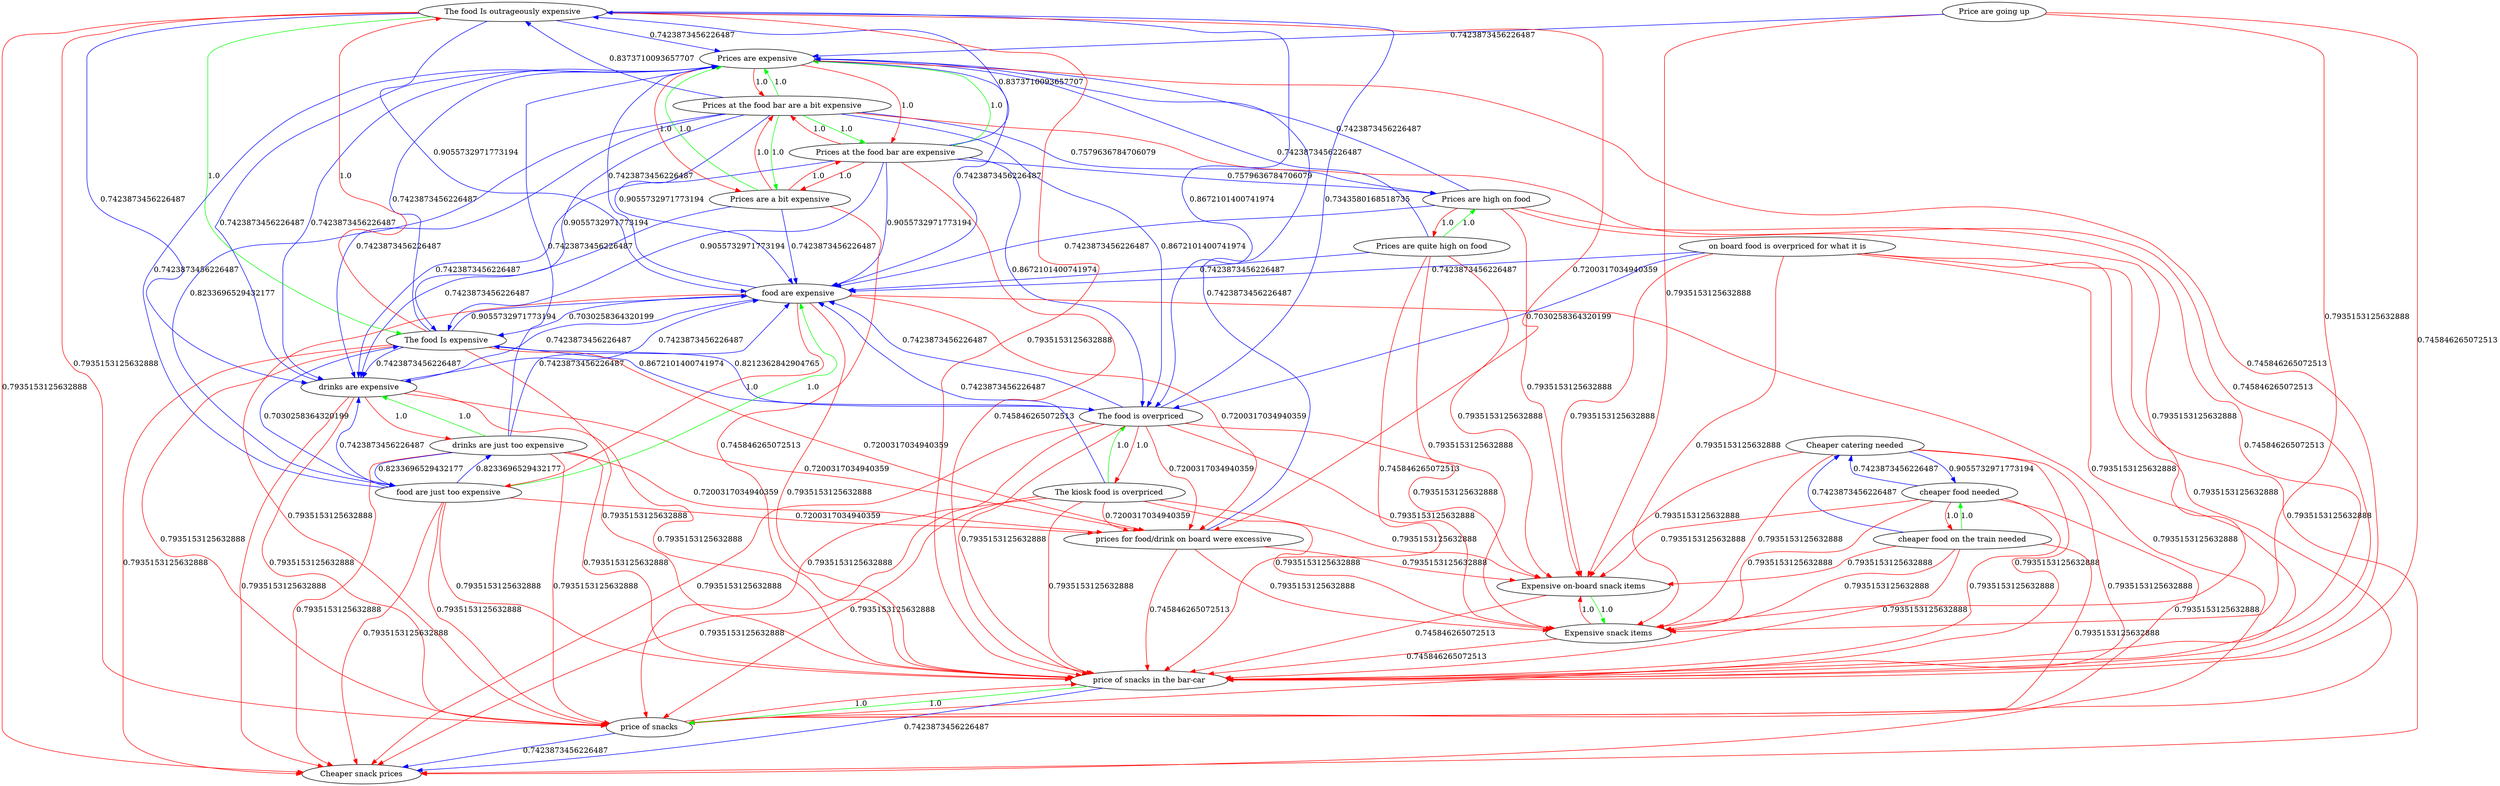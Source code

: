 digraph rawGraph {
"Cheaper catering needed";"Cheaper snack prices";"Expensive on-board snack items";"Expensive snack items";"Price are going up";"Prices are quite high on food";"Prices are high on food";"Prices at the food bar are a bit expensive";"Prices at the food bar are expensive";"Prices are expensive";"Prices are a bit expensive";"The food Is outrageously expensive";"The food Is expensive";"The kiosk food is overpriced";"The food is overpriced";"cheaper food on the train needed";"cheaper food needed";"drinks are just too expensive";"drinks are expensive";"food are just too expensive";"food are expensive";"on board food is overpriced for what it is";"price of snacks in the bar-car";"price of snacks";"prices for food/drink on board were excessive";"Expensive on-board snack items" -> "Expensive snack items" [label=1.0] [color=green]
"Expensive snack items" -> "Expensive on-board snack items" [label=1.0] [color=red]
"Cheaper catering needed" -> "Expensive on-board snack items" [label=0.7935153125632888] [color=red]
"Cheaper catering needed" -> "Expensive snack items" [label=0.7935153125632888] [color=red]
"Price are going up" -> "Expensive on-board snack items" [label=0.7935153125632888] [color=red]
"Price are going up" -> "Expensive snack items" [label=0.7935153125632888] [color=red]
"Prices are quite high on food" -> "Prices are high on food" [label=1.0] [color=green]
"Prices are high on food" -> "Prices are quite high on food" [label=1.0] [color=red]
"Prices are quite high on food" -> "Expensive on-board snack items" [label=0.7935153125632888] [color=red]
"Prices are quite high on food" -> "Expensive snack items" [label=0.7935153125632888] [color=red]
"Prices are high on food" -> "Expensive on-board snack items" [label=0.7935153125632888] [color=red]
"Prices are high on food" -> "Expensive snack items" [label=0.7935153125632888] [color=red]
"Prices at the food bar are a bit expensive" -> "Prices at the food bar are expensive" [label=1.0] [color=green]
"Prices at the food bar are expensive" -> "Prices are expensive" [label=1.0] [color=green]
"Prices at the food bar are a bit expensive" -> "Prices are a bit expensive" [label=1.0] [color=green]
"Prices are a bit expensive" -> "Prices are expensive" [label=1.0] [color=green]
"Prices at the food bar are a bit expensive" -> "Prices are expensive" [label=1.0] [color=green]
"Prices at the food bar are expensive" -> "Prices at the food bar are a bit expensive" [label=1.0] [color=red]
"Prices at the food bar are expensive" -> "Prices are a bit expensive" [label=1.0] [color=red]
"Prices are expensive" -> "Prices at the food bar are a bit expensive" [label=1.0] [color=red]
"Prices are expensive" -> "Prices at the food bar are expensive" [label=1.0] [color=red]
"Prices are expensive" -> "Prices are a bit expensive" [label=1.0] [color=red]
"Prices are a bit expensive" -> "Prices at the food bar are a bit expensive" [label=1.0] [color=red]
"Prices are a bit expensive" -> "Prices at the food bar are expensive" [label=1.0] [color=red]
"Price are going up" -> "Prices are expensive" [label=0.7423873456226487] [color=blue]
"Prices are quite high on food" -> "Prices are expensive" [label=0.7423873456226487] [color=blue]
"Prices are high on food" -> "Prices are expensive" [label=0.7423873456226487] [color=blue]
"Prices at the food bar are a bit expensive" -> "Prices are high on food" [label=0.7579636784706079] [color=blue]
"Prices at the food bar are expensive" -> "Prices are high on food" [label=0.7579636784706079] [color=blue]
"The food Is outrageously expensive" -> "The food Is expensive" [label=1.0] [color=green]
"The food Is expensive" -> "The food Is outrageously expensive" [label=1.0] [color=red]
"Prices at the food bar are a bit expensive" -> "The food Is outrageously expensive" [label=0.8373710093657707] [color=blue]
"Prices at the food bar are a bit expensive" -> "The food Is expensive" [label=0.9055732971773194] [color=blue]
"Prices at the food bar are expensive" -> "The food Is outrageously expensive" [label=0.8373710093657707] [color=blue]
"Prices at the food bar are expensive" -> "The food Is expensive" [label=0.9055732971773194] [color=blue]
"The food Is outrageously expensive" -> "Cheaper snack prices" [label=0.7935153125632888] [color=red]
"The food Is outrageously expensive" -> "Prices are expensive" [label=0.7423873456226487] [color=blue]
"The food Is expensive" -> "Cheaper snack prices" [label=0.7935153125632888] [color=red]
"The food Is expensive" -> "Prices are expensive" [label=0.7423873456226487] [color=blue]
"The kiosk food is overpriced" -> "The food is overpriced" [label=1.0] [color=green]
"The food is overpriced" -> "The kiosk food is overpriced" [label=1.0] [color=red]
"Prices at the food bar are a bit expensive" -> "The food is overpriced" [label=0.8672101400741974] [color=blue]
"Prices at the food bar are expensive" -> "The food is overpriced" [label=0.8672101400741974] [color=blue]
"The food Is outrageously expensive" -> "The food is overpriced" [label=0.8672101400741974] [color=blue]
"The food Is expensive" -> "The food is overpriced" [label=0.8672101400741974] [color=blue]
"The kiosk food is overpriced" -> "Cheaper snack prices" [label=0.7935153125632888] [color=red]
"The kiosk food is overpriced" -> "Expensive on-board snack items" [label=0.7935153125632888] [color=red]
"The kiosk food is overpriced" -> "Expensive snack items" [label=0.7935153125632888] [color=red]
"The food is overpriced" -> "Cheaper snack prices" [label=0.7935153125632888] [color=red]
"The food is overpriced" -> "Expensive on-board snack items" [label=0.7935153125632888] [color=red]
"The food is overpriced" -> "Expensive snack items" [label=0.7935153125632888] [color=red]
"The food is overpriced" -> "The food Is outrageously expensive" [label=0.7343580168518735] [color=blue]
"The food is overpriced" -> "The food Is expensive" [label=0.8212362842904765] [color=blue]
"cheaper food on the train needed" -> "cheaper food needed" [label=1.0] [color=green]
"cheaper food needed" -> "cheaper food on the train needed" [label=1.0] [color=red]
"Cheaper catering needed" -> "cheaper food needed" [label=0.9055732971773194] [color=blue]
"cheaper food on the train needed" -> "Cheaper catering needed" [label=0.7423873456226487] [color=blue]
"cheaper food on the train needed" -> "Expensive on-board snack items" [label=0.7935153125632888] [color=red]
"cheaper food on the train needed" -> "Expensive snack items" [label=0.7935153125632888] [color=red]
"cheaper food needed" -> "Cheaper catering needed" [label=0.7423873456226487] [color=blue]
"cheaper food needed" -> "Expensive on-board snack items" [label=0.7935153125632888] [color=red]
"cheaper food needed" -> "Expensive snack items" [label=0.7935153125632888] [color=red]
"drinks are just too expensive" -> "drinks are expensive" [label=1.0] [color=green]
"drinks are expensive" -> "drinks are just too expensive" [label=1.0] [color=red]
"Prices at the food bar are a bit expensive" -> "drinks are expensive" [label=0.7423873456226487] [color=blue]
"Prices at the food bar are expensive" -> "drinks are expensive" [label=0.7423873456226487] [color=blue]
"Prices are expensive" -> "drinks are expensive" [label=0.7423873456226487] [color=blue]
"Prices are a bit expensive" -> "drinks are expensive" [label=0.7423873456226487] [color=blue]
"The food Is outrageously expensive" -> "drinks are expensive" [label=0.7423873456226487] [color=blue]
"The food Is expensive" -> "drinks are expensive" [label=0.7423873456226487] [color=blue]
"drinks are just too expensive" -> "Cheaper snack prices" [label=0.7935153125632888] [color=red]
"drinks are just too expensive" -> "Prices are expensive" [label=0.7423873456226487] [color=blue]
"drinks are expensive" -> "Cheaper snack prices" [label=0.7935153125632888] [color=red]
"drinks are expensive" -> "Prices are expensive" [label=0.7423873456226487] [color=blue]
"food are just too expensive" -> "food are expensive" [label=1.0] [color=green]
"food are expensive" -> "food are just too expensive" [label=1.0] [color=red]
"Prices are quite high on food" -> "food are expensive" [label=0.7423873456226487] [color=blue]
"Prices are high on food" -> "food are expensive" [label=0.7423873456226487] [color=blue]
"Prices at the food bar are a bit expensive" -> "food are just too expensive" [label=0.8233696529432177] [color=blue]
"Prices at the food bar are a bit expensive" -> "food are expensive" [label=0.9055732971773194] [color=blue]
"Prices at the food bar are expensive" -> "food are expensive" [label=0.9055732971773194] [color=blue]
"Prices are expensive" -> "food are expensive" [label=0.7423873456226487] [color=blue]
"Prices are a bit expensive" -> "food are expensive" [label=0.7423873456226487] [color=blue]
"The food Is outrageously expensive" -> "food are expensive" [label=0.9055732971773194] [color=blue]
"The food Is expensive" -> "food are expensive" [label=0.9055732971773194] [color=blue]
"The kiosk food is overpriced" -> "food are expensive" [label=0.7423873456226487] [color=blue]
"The food is overpriced" -> "food are expensive" [label=0.7423873456226487] [color=blue]
"drinks are just too expensive" -> "food are just too expensive" [label=0.8233696529432177] [color=blue]
"drinks are just too expensive" -> "food are expensive" [label=0.7423873456226487] [color=blue]
"drinks are expensive" -> "food are expensive" [label=0.7423873456226487] [color=blue]
"food are just too expensive" -> "Cheaper snack prices" [label=0.7935153125632888] [color=red]
"food are just too expensive" -> "Prices are expensive" [label=0.7423873456226487] [color=blue]
"food are just too expensive" -> "The food Is expensive" [label=0.7030258364320199] [color=blue]
"food are just too expensive" -> "drinks are just too expensive" [label=0.8233696529432177] [color=blue]
"food are just too expensive" -> "drinks are expensive" [label=0.7423873456226487] [color=blue]
"food are expensive" -> "Cheaper snack prices" [label=0.7935153125632888] [color=red]
"food are expensive" -> "Prices are expensive" [label=0.7423873456226487] [color=blue]
"food are expensive" -> "The food Is expensive" [label=0.7030258364320199] [color=blue]
"food are expensive" -> "drinks are expensive" [label=0.7423873456226487] [color=blue]
"on board food is overpriced for what it is" -> "Cheaper snack prices" [label=0.7935153125632888] [color=red]
"on board food is overpriced for what it is" -> "Expensive on-board snack items" [label=0.7935153125632888] [color=red]
"on board food is overpriced for what it is" -> "Expensive snack items" [label=0.7935153125632888] [color=red]
"on board food is overpriced for what it is" -> "The food is overpriced" [label=0.7030258364320199] [color=blue]
"on board food is overpriced for what it is" -> "food are expensive" [label=0.7423873456226487] [color=blue]
"price of snacks in the bar-car" -> "price of snacks" [label=1.0] [color=green]
"price of snacks" -> "price of snacks in the bar-car" [label=1.0] [color=red]
"Cheaper catering needed" -> "price of snacks in the bar-car" [label=0.7935153125632888] [color=red]
"Cheaper catering needed" -> "price of snacks" [label=0.7935153125632888] [color=red]
"Expensive on-board snack items" -> "price of snacks in the bar-car" [label=0.745846265072513] [color=red]
"Expensive snack items" -> "price of snacks in the bar-car" [label=0.745846265072513] [color=red]
"Price are going up" -> "price of snacks in the bar-car" [label=0.745846265072513] [color=red]
"Prices are quite high on food" -> "price of snacks in the bar-car" [label=0.745846265072513] [color=red]
"Prices are high on food" -> "price of snacks in the bar-car" [label=0.745846265072513] [color=red]
"Prices at the food bar are a bit expensive" -> "price of snacks in the bar-car" [label=0.745846265072513] [color=red]
"Prices at the food bar are expensive" -> "price of snacks in the bar-car" [label=0.745846265072513] [color=red]
"Prices are expensive" -> "price of snacks in the bar-car" [label=0.745846265072513] [color=red]
"Prices are a bit expensive" -> "price of snacks in the bar-car" [label=0.745846265072513] [color=red]
"The food Is outrageously expensive" -> "price of snacks in the bar-car" [label=0.7935153125632888] [color=red]
"The food Is outrageously expensive" -> "price of snacks" [label=0.7935153125632888] [color=red]
"The food Is expensive" -> "price of snacks in the bar-car" [label=0.7935153125632888] [color=red]
"The food Is expensive" -> "price of snacks" [label=0.7935153125632888] [color=red]
"The kiosk food is overpriced" -> "price of snacks in the bar-car" [label=0.7935153125632888] [color=red]
"The kiosk food is overpriced" -> "price of snacks" [label=0.7935153125632888] [color=red]
"The food is overpriced" -> "price of snacks in the bar-car" [label=0.7935153125632888] [color=red]
"The food is overpriced" -> "price of snacks" [label=0.7935153125632888] [color=red]
"cheaper food on the train needed" -> "price of snacks in the bar-car" [label=0.7935153125632888] [color=red]
"cheaper food on the train needed" -> "price of snacks" [label=0.7935153125632888] [color=red]
"cheaper food needed" -> "price of snacks in the bar-car" [label=0.7935153125632888] [color=red]
"cheaper food needed" -> "price of snacks" [label=0.7935153125632888] [color=red]
"drinks are just too expensive" -> "price of snacks in the bar-car" [label=0.7935153125632888] [color=red]
"drinks are just too expensive" -> "price of snacks" [label=0.7935153125632888] [color=red]
"drinks are expensive" -> "price of snacks in the bar-car" [label=0.7935153125632888] [color=red]
"drinks are expensive" -> "price of snacks" [label=0.7935153125632888] [color=red]
"food are just too expensive" -> "price of snacks in the bar-car" [label=0.7935153125632888] [color=red]
"food are just too expensive" -> "price of snacks" [label=0.7935153125632888] [color=red]
"food are expensive" -> "price of snacks in the bar-car" [label=0.7935153125632888] [color=red]
"food are expensive" -> "price of snacks" [label=0.7935153125632888] [color=red]
"on board food is overpriced for what it is" -> "price of snacks in the bar-car" [label=0.7935153125632888] [color=red]
"on board food is overpriced for what it is" -> "price of snacks" [label=0.7935153125632888] [color=red]
"price of snacks in the bar-car" -> "Cheaper snack prices" [label=0.7423873456226487] [color=blue]
"price of snacks" -> "Cheaper snack prices" [label=0.7423873456226487] [color=blue]
"The food Is outrageously expensive" -> "prices for food/drink on board were excessive" [label=0.7200317034940359] [color=red]
"The food Is expensive" -> "prices for food/drink on board were excessive" [label=0.7200317034940359] [color=red]
"The kiosk food is overpriced" -> "prices for food/drink on board were excessive" [label=0.7200317034940359] [color=red]
"The food is overpriced" -> "prices for food/drink on board were excessive" [label=0.7200317034940359] [color=red]
"drinks are just too expensive" -> "prices for food/drink on board were excessive" [label=0.7200317034940359] [color=red]
"drinks are expensive" -> "prices for food/drink on board were excessive" [label=0.7200317034940359] [color=red]
"food are just too expensive" -> "prices for food/drink on board were excessive" [label=0.7200317034940359] [color=red]
"food are expensive" -> "prices for food/drink on board were excessive" [label=0.7200317034940359] [color=red]
"prices for food/drink on board were excessive" -> "Expensive on-board snack items" [label=0.7935153125632888] [color=red]
"prices for food/drink on board were excessive" -> "Expensive snack items" [label=0.7935153125632888] [color=red]
"prices for food/drink on board were excessive" -> "Prices are expensive" [label=0.7423873456226487] [color=blue]
"prices for food/drink on board were excessive" -> "price of snacks in the bar-car" [label=0.745846265072513] [color=red]
}